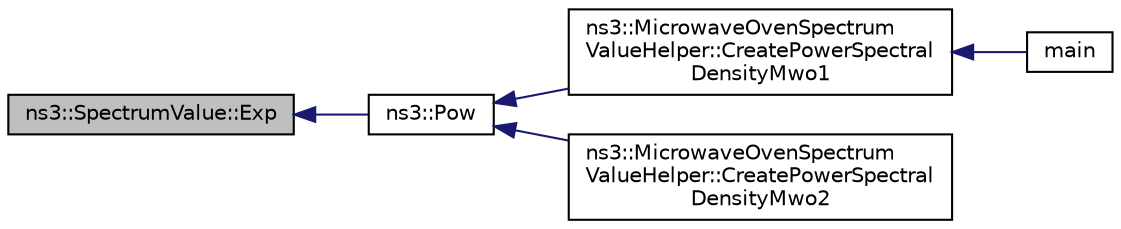 digraph "ns3::SpectrumValue::Exp"
{
  edge [fontname="Helvetica",fontsize="10",labelfontname="Helvetica",labelfontsize="10"];
  node [fontname="Helvetica",fontsize="10",shape=record];
  rankdir="LR";
  Node1 [label="ns3::SpectrumValue::Exp",height=0.2,width=0.4,color="black", fillcolor="grey75", style="filled", fontcolor="black"];
  Node1 -> Node2 [dir="back",color="midnightblue",fontsize="10",style="solid"];
  Node2 [label="ns3::Pow",height=0.2,width=0.4,color="black", fillcolor="white", style="filled",URL="$d7/d2e/namespacens3.html#a3133a629dbd335c8151508cc8b1046f5"];
  Node2 -> Node3 [dir="back",color="midnightblue",fontsize="10",style="solid"];
  Node3 [label="ns3::MicrowaveOvenSpectrum\lValueHelper::CreatePowerSpectral\lDensityMwo1",height=0.2,width=0.4,color="black", fillcolor="white", style="filled",URL="$db/d4a/classns3_1_1MicrowaveOvenSpectrumValueHelper.html#a5cba522060597c3e7855e72cea0de4b3"];
  Node3 -> Node4 [dir="back",color="midnightblue",fontsize="10",style="solid"];
  Node4 [label="main",height=0.2,width=0.4,color="black", fillcolor="white", style="filled",URL="$d6/dd6/adhoc-aloha-ideal-phy-with-microwave-oven_8cc.html#a3c04138a5bfe5d72780bb7e82a18e627"];
  Node2 -> Node5 [dir="back",color="midnightblue",fontsize="10",style="solid"];
  Node5 [label="ns3::MicrowaveOvenSpectrum\lValueHelper::CreatePowerSpectral\lDensityMwo2",height=0.2,width=0.4,color="black", fillcolor="white", style="filled",URL="$db/d4a/classns3_1_1MicrowaveOvenSpectrumValueHelper.html#a9debacfad323aa91cc8802bd244329df"];
}
